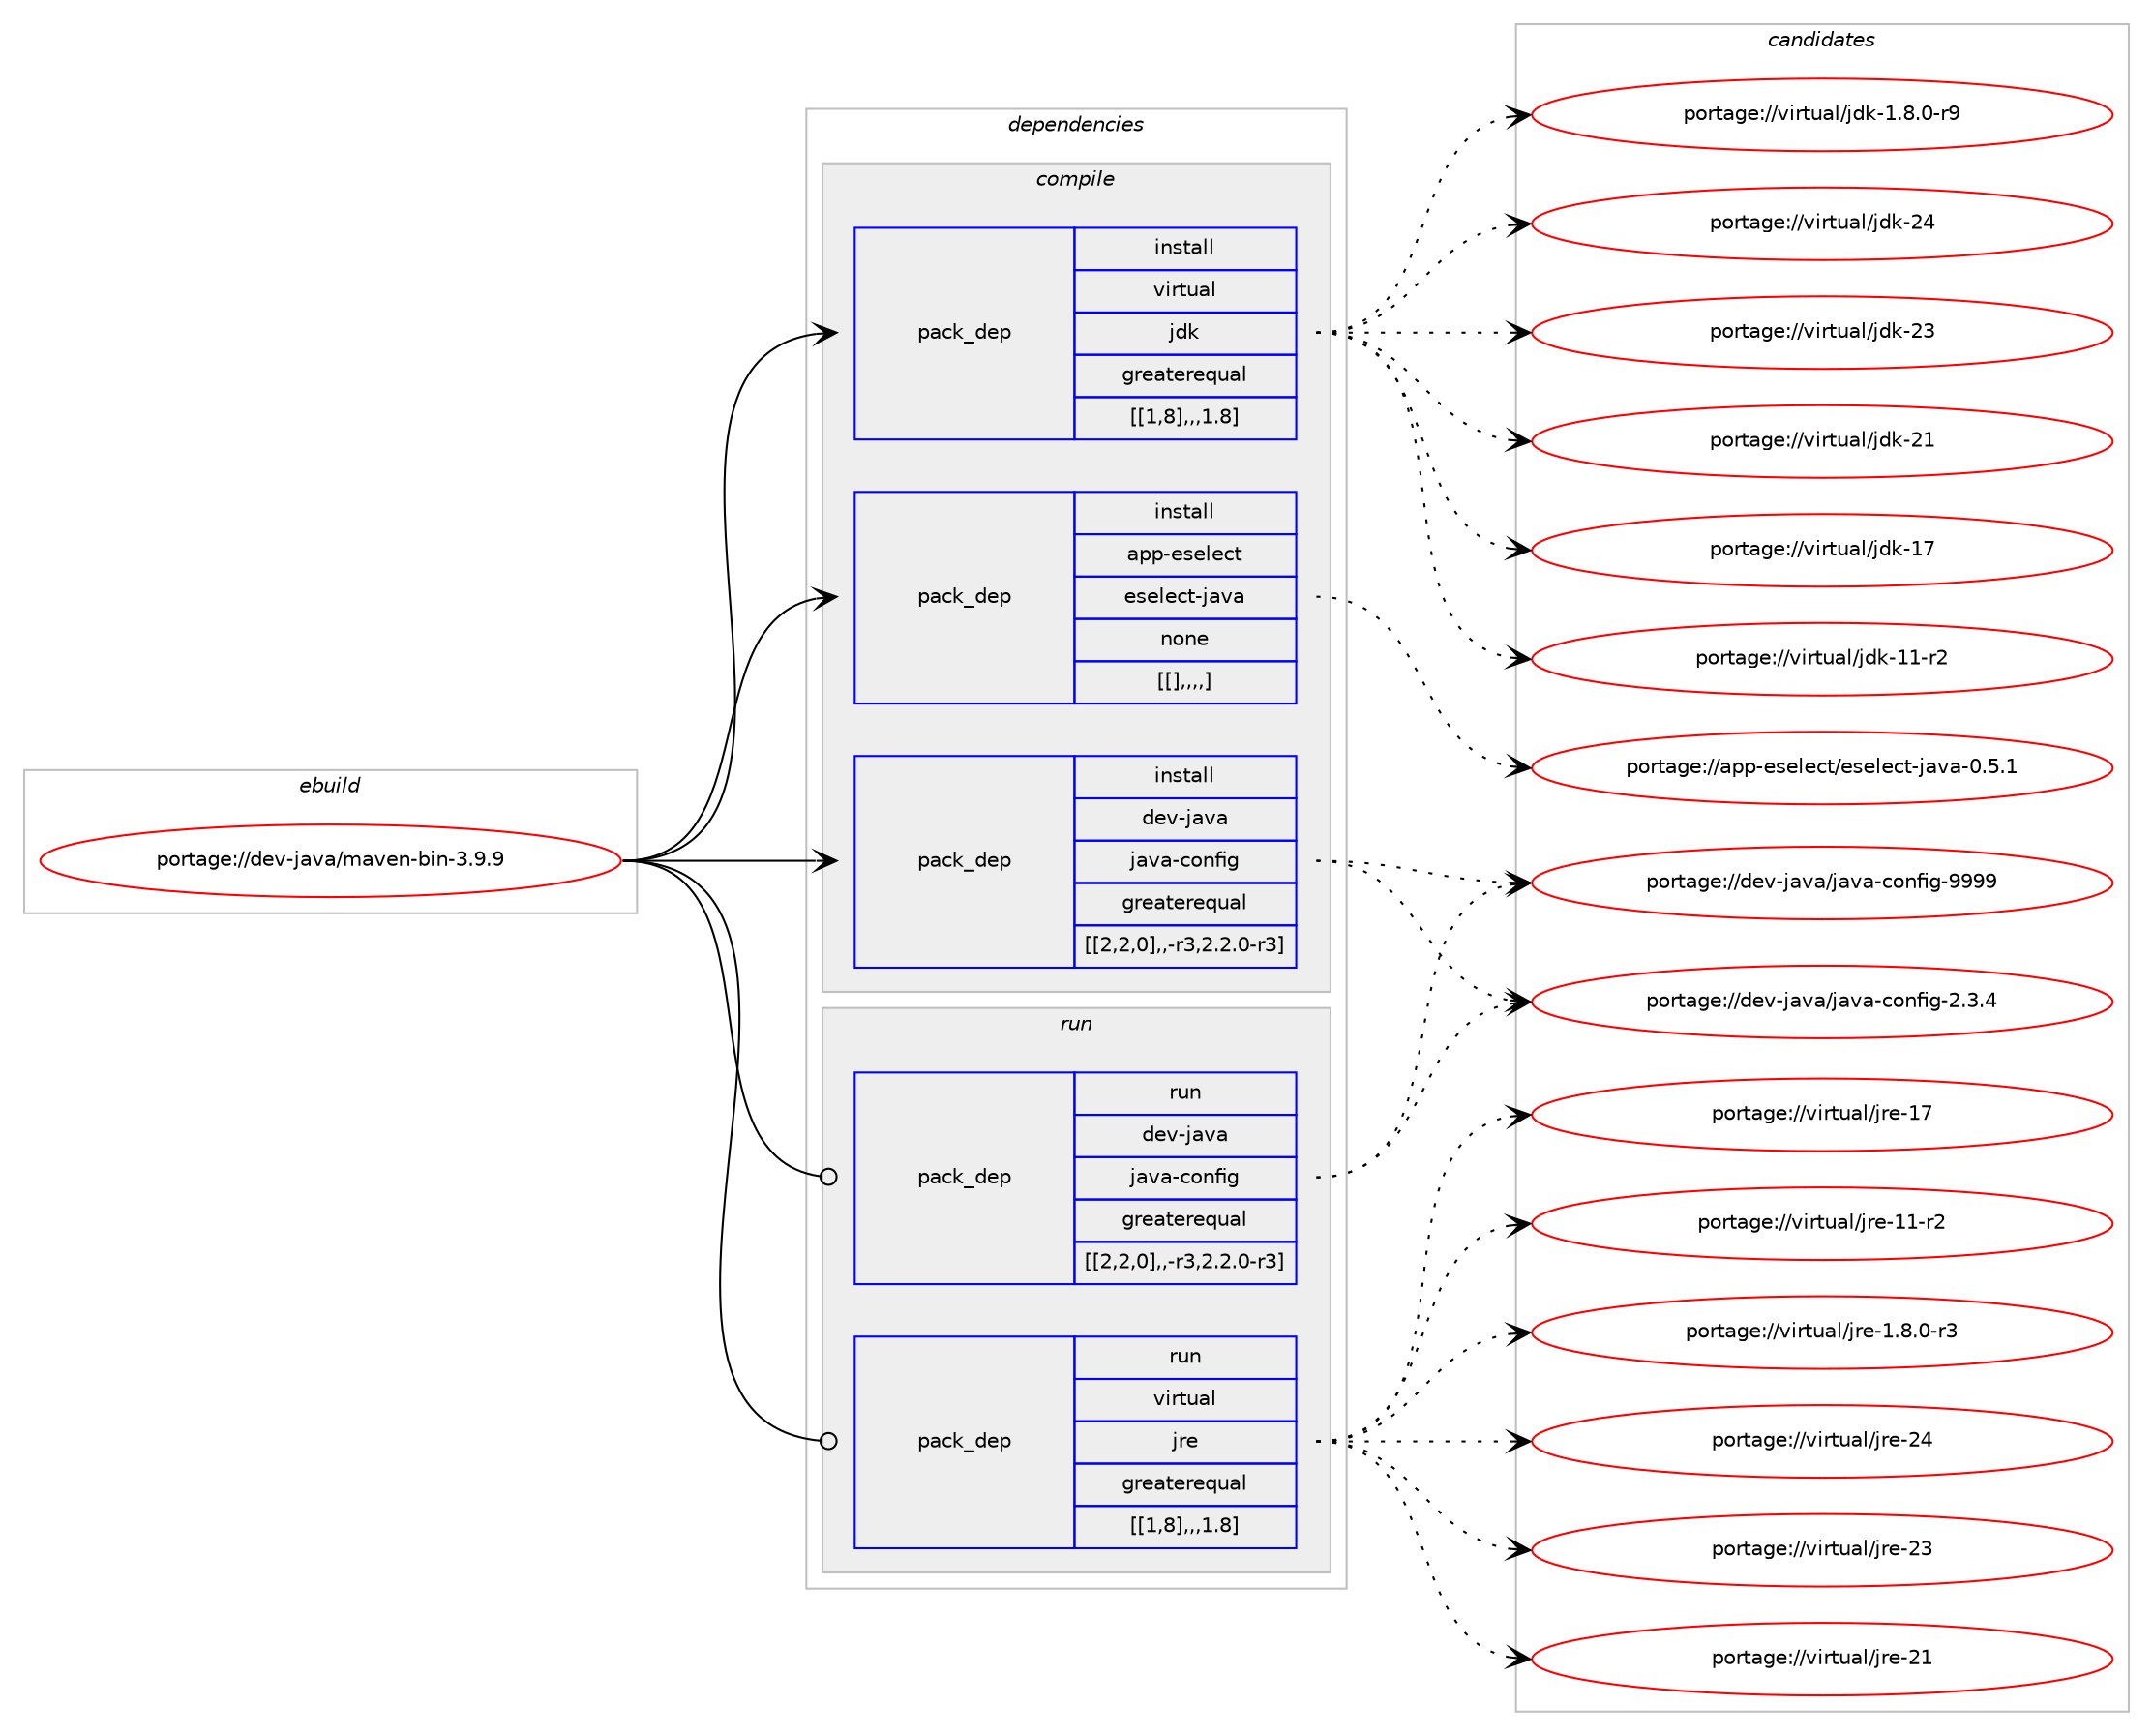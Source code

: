 digraph prolog {

# *************
# Graph options
# *************

newrank=true;
concentrate=true;
compound=true;
graph [rankdir=LR,fontname=Helvetica,fontsize=10,ranksep=1.5];#, ranksep=2.5, nodesep=0.2];
edge  [arrowhead=vee];
node  [fontname=Helvetica,fontsize=10];

# **********
# The ebuild
# **********

subgraph cluster_leftcol {
color=gray;
label=<<i>ebuild</i>>;
id [label="portage://dev-java/maven-bin-3.9.9", color=red, width=4, href="../dev-java/maven-bin-3.9.9.svg"];
}

# ****************
# The dependencies
# ****************

subgraph cluster_midcol {
color=gray;
label=<<i>dependencies</i>>;
subgraph cluster_compile {
fillcolor="#eeeeee";
style=filled;
label=<<i>compile</i>>;
subgraph pack72524 {
dependency96425 [label=<<TABLE BORDER="0" CELLBORDER="1" CELLSPACING="0" CELLPADDING="4" WIDTH="220"><TR><TD ROWSPAN="6" CELLPADDING="30">pack_dep</TD></TR><TR><TD WIDTH="110">install</TD></TR><TR><TD>app-eselect</TD></TR><TR><TD>eselect-java</TD></TR><TR><TD>none</TD></TR><TR><TD>[[],,,,]</TD></TR></TABLE>>, shape=none, color=blue];
}
id:e -> dependency96425:w [weight=20,style="solid",arrowhead="vee"];
subgraph pack72525 {
dependency96426 [label=<<TABLE BORDER="0" CELLBORDER="1" CELLSPACING="0" CELLPADDING="4" WIDTH="220"><TR><TD ROWSPAN="6" CELLPADDING="30">pack_dep</TD></TR><TR><TD WIDTH="110">install</TD></TR><TR><TD>dev-java</TD></TR><TR><TD>java-config</TD></TR><TR><TD>greaterequal</TD></TR><TR><TD>[[2,2,0],,-r3,2.2.0-r3]</TD></TR></TABLE>>, shape=none, color=blue];
}
id:e -> dependency96426:w [weight=20,style="solid",arrowhead="vee"];
subgraph pack72526 {
dependency96427 [label=<<TABLE BORDER="0" CELLBORDER="1" CELLSPACING="0" CELLPADDING="4" WIDTH="220"><TR><TD ROWSPAN="6" CELLPADDING="30">pack_dep</TD></TR><TR><TD WIDTH="110">install</TD></TR><TR><TD>virtual</TD></TR><TR><TD>jdk</TD></TR><TR><TD>greaterequal</TD></TR><TR><TD>[[1,8],,,1.8]</TD></TR></TABLE>>, shape=none, color=blue];
}
id:e -> dependency96427:w [weight=20,style="solid",arrowhead="vee"];
}
subgraph cluster_compileandrun {
fillcolor="#eeeeee";
style=filled;
label=<<i>compile and run</i>>;
}
subgraph cluster_run {
fillcolor="#eeeeee";
style=filled;
label=<<i>run</i>>;
subgraph pack72527 {
dependency96428 [label=<<TABLE BORDER="0" CELLBORDER="1" CELLSPACING="0" CELLPADDING="4" WIDTH="220"><TR><TD ROWSPAN="6" CELLPADDING="30">pack_dep</TD></TR><TR><TD WIDTH="110">run</TD></TR><TR><TD>dev-java</TD></TR><TR><TD>java-config</TD></TR><TR><TD>greaterequal</TD></TR><TR><TD>[[2,2,0],,-r3,2.2.0-r3]</TD></TR></TABLE>>, shape=none, color=blue];
}
id:e -> dependency96428:w [weight=20,style="solid",arrowhead="odot"];
subgraph pack72528 {
dependency96429 [label=<<TABLE BORDER="0" CELLBORDER="1" CELLSPACING="0" CELLPADDING="4" WIDTH="220"><TR><TD ROWSPAN="6" CELLPADDING="30">pack_dep</TD></TR><TR><TD WIDTH="110">run</TD></TR><TR><TD>virtual</TD></TR><TR><TD>jre</TD></TR><TR><TD>greaterequal</TD></TR><TR><TD>[[1,8],,,1.8]</TD></TR></TABLE>>, shape=none, color=blue];
}
id:e -> dependency96429:w [weight=20,style="solid",arrowhead="odot"];
}
}

# **************
# The candidates
# **************

subgraph cluster_choices {
rank=same;
color=gray;
label=<<i>candidates</i>>;

subgraph choice72524 {
color=black;
nodesep=1;
choice9711211245101115101108101991164710111510110810199116451069711897454846534649 [label="portage://app-eselect/eselect-java-0.5.1", color=red, width=4,href="../app-eselect/eselect-java-0.5.1.svg"];
dependency96425:e -> choice9711211245101115101108101991164710111510110810199116451069711897454846534649:w [style=dotted,weight="100"];
}
subgraph choice72525 {
color=black;
nodesep=1;
choice10010111845106971189747106971189745991111101021051034557575757 [label="portage://dev-java/java-config-9999", color=red, width=4,href="../dev-java/java-config-9999.svg"];
choice1001011184510697118974710697118974599111110102105103455046514652 [label="portage://dev-java/java-config-2.3.4", color=red, width=4,href="../dev-java/java-config-2.3.4.svg"];
dependency96426:e -> choice10010111845106971189747106971189745991111101021051034557575757:w [style=dotted,weight="100"];
dependency96426:e -> choice1001011184510697118974710697118974599111110102105103455046514652:w [style=dotted,weight="100"];
}
subgraph choice72526 {
color=black;
nodesep=1;
choice1181051141161179710847106100107455052 [label="portage://virtual/jdk-24", color=red, width=4,href="../virtual/jdk-24.svg"];
choice1181051141161179710847106100107455051 [label="portage://virtual/jdk-23", color=red, width=4,href="../virtual/jdk-23.svg"];
choice1181051141161179710847106100107455049 [label="portage://virtual/jdk-21", color=red, width=4,href="../virtual/jdk-21.svg"];
choice1181051141161179710847106100107454955 [label="portage://virtual/jdk-17", color=red, width=4,href="../virtual/jdk-17.svg"];
choice11810511411611797108471061001074549494511450 [label="portage://virtual/jdk-11-r2", color=red, width=4,href="../virtual/jdk-11-r2.svg"];
choice11810511411611797108471061001074549465646484511457 [label="portage://virtual/jdk-1.8.0-r9", color=red, width=4,href="../virtual/jdk-1.8.0-r9.svg"];
dependency96427:e -> choice1181051141161179710847106100107455052:w [style=dotted,weight="100"];
dependency96427:e -> choice1181051141161179710847106100107455051:w [style=dotted,weight="100"];
dependency96427:e -> choice1181051141161179710847106100107455049:w [style=dotted,weight="100"];
dependency96427:e -> choice1181051141161179710847106100107454955:w [style=dotted,weight="100"];
dependency96427:e -> choice11810511411611797108471061001074549494511450:w [style=dotted,weight="100"];
dependency96427:e -> choice11810511411611797108471061001074549465646484511457:w [style=dotted,weight="100"];
}
subgraph choice72527 {
color=black;
nodesep=1;
choice10010111845106971189747106971189745991111101021051034557575757 [label="portage://dev-java/java-config-9999", color=red, width=4,href="../dev-java/java-config-9999.svg"];
choice1001011184510697118974710697118974599111110102105103455046514652 [label="portage://dev-java/java-config-2.3.4", color=red, width=4,href="../dev-java/java-config-2.3.4.svg"];
dependency96428:e -> choice10010111845106971189747106971189745991111101021051034557575757:w [style=dotted,weight="100"];
dependency96428:e -> choice1001011184510697118974710697118974599111110102105103455046514652:w [style=dotted,weight="100"];
}
subgraph choice72528 {
color=black;
nodesep=1;
choice1181051141161179710847106114101455052 [label="portage://virtual/jre-24", color=red, width=4,href="../virtual/jre-24.svg"];
choice1181051141161179710847106114101455051 [label="portage://virtual/jre-23", color=red, width=4,href="../virtual/jre-23.svg"];
choice1181051141161179710847106114101455049 [label="portage://virtual/jre-21", color=red, width=4,href="../virtual/jre-21.svg"];
choice1181051141161179710847106114101454955 [label="portage://virtual/jre-17", color=red, width=4,href="../virtual/jre-17.svg"];
choice11810511411611797108471061141014549494511450 [label="portage://virtual/jre-11-r2", color=red, width=4,href="../virtual/jre-11-r2.svg"];
choice11810511411611797108471061141014549465646484511451 [label="portage://virtual/jre-1.8.0-r3", color=red, width=4,href="../virtual/jre-1.8.0-r3.svg"];
dependency96429:e -> choice1181051141161179710847106114101455052:w [style=dotted,weight="100"];
dependency96429:e -> choice1181051141161179710847106114101455051:w [style=dotted,weight="100"];
dependency96429:e -> choice1181051141161179710847106114101455049:w [style=dotted,weight="100"];
dependency96429:e -> choice1181051141161179710847106114101454955:w [style=dotted,weight="100"];
dependency96429:e -> choice11810511411611797108471061141014549494511450:w [style=dotted,weight="100"];
dependency96429:e -> choice11810511411611797108471061141014549465646484511451:w [style=dotted,weight="100"];
}
}

}

